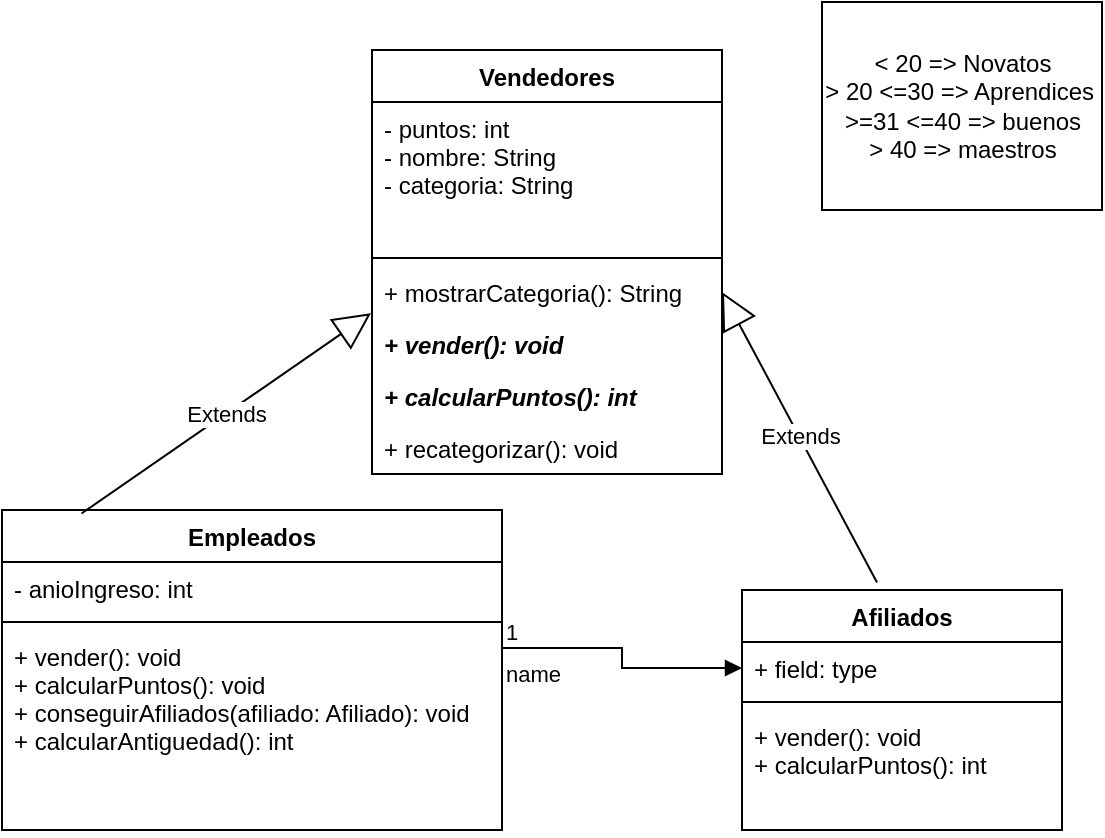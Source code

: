 <mxfile version="18.0.6" type="device"><diagram id="YDd6bobJpnoV0DSyQ_my" name="Page-1"><mxGraphModel dx="1487" dy="677" grid="1" gridSize="10" guides="1" tooltips="1" connect="1" arrows="1" fold="1" page="1" pageScale="1" pageWidth="850" pageHeight="1100" math="0" shadow="0"><root><mxCell id="0"/><mxCell id="1" parent="0"/><mxCell id="X76gmylDKeT1QsuVhjyI-1" value="Vendedores" style="swimlane;fontStyle=1;align=center;verticalAlign=top;childLayout=stackLayout;horizontal=1;startSize=26;horizontalStack=0;resizeParent=1;resizeParentMax=0;resizeLast=0;collapsible=1;marginBottom=0;" parent="1" vertex="1"><mxGeometry x="265" y="70" width="175" height="212" as="geometry"/></mxCell><mxCell id="X76gmylDKeT1QsuVhjyI-2" value="- puntos: int&#10;- nombre: String&#10;- categoria: String&#10;" style="text;strokeColor=none;fillColor=none;align=left;verticalAlign=top;spacingLeft=4;spacingRight=4;overflow=hidden;rotatable=0;points=[[0,0.5],[1,0.5]];portConstraint=eastwest;" parent="X76gmylDKeT1QsuVhjyI-1" vertex="1"><mxGeometry y="26" width="175" height="74" as="geometry"/></mxCell><mxCell id="X76gmylDKeT1QsuVhjyI-3" value="" style="line;strokeWidth=1;fillColor=none;align=left;verticalAlign=middle;spacingTop=-1;spacingLeft=3;spacingRight=3;rotatable=0;labelPosition=right;points=[];portConstraint=eastwest;" parent="X76gmylDKeT1QsuVhjyI-1" vertex="1"><mxGeometry y="100" width="175" height="8" as="geometry"/></mxCell><mxCell id="X76gmylDKeT1QsuVhjyI-4" value="+ mostrarCategoria(): String" style="text;strokeColor=none;fillColor=none;align=left;verticalAlign=top;spacingLeft=4;spacingRight=4;overflow=hidden;rotatable=0;points=[[0,0.5],[1,0.5]];portConstraint=eastwest;" parent="X76gmylDKeT1QsuVhjyI-1" vertex="1"><mxGeometry y="108" width="175" height="26" as="geometry"/></mxCell><mxCell id="X76gmylDKeT1QsuVhjyI-14" value="+ vender(): void" style="text;strokeColor=none;fillColor=none;align=left;verticalAlign=top;spacingLeft=4;spacingRight=4;overflow=hidden;rotatable=0;points=[[0,0.5],[1,0.5]];portConstraint=eastwest;fontStyle=3" parent="X76gmylDKeT1QsuVhjyI-1" vertex="1"><mxGeometry y="134" width="175" height="26" as="geometry"/></mxCell><mxCell id="X76gmylDKeT1QsuVhjyI-17" value="+ calcularPuntos(): int" style="text;strokeColor=none;fillColor=none;align=left;verticalAlign=top;spacingLeft=4;spacingRight=4;overflow=hidden;rotatable=0;points=[[0,0.5],[1,0.5]];portConstraint=eastwest;fontStyle=3" parent="X76gmylDKeT1QsuVhjyI-1" vertex="1"><mxGeometry y="160" width="175" height="26" as="geometry"/></mxCell><mxCell id="X76gmylDKeT1QsuVhjyI-30" value="+ recategorizar(): void" style="text;strokeColor=none;fillColor=none;align=left;verticalAlign=top;spacingLeft=4;spacingRight=4;overflow=hidden;rotatable=0;points=[[0,0.5],[1,0.5]];portConstraint=eastwest;fontStyle=0" parent="X76gmylDKeT1QsuVhjyI-1" vertex="1"><mxGeometry y="186" width="175" height="26" as="geometry"/></mxCell><mxCell id="X76gmylDKeT1QsuVhjyI-5" value="Empleados" style="swimlane;fontStyle=1;align=center;verticalAlign=top;childLayout=stackLayout;horizontal=1;startSize=26;horizontalStack=0;resizeParent=1;resizeParentMax=0;resizeLast=0;collapsible=1;marginBottom=0;" parent="1" vertex="1"><mxGeometry x="80" y="300" width="250" height="160" as="geometry"/></mxCell><mxCell id="X76gmylDKeT1QsuVhjyI-6" value="- anioIngreso: int" style="text;strokeColor=none;fillColor=none;align=left;verticalAlign=top;spacingLeft=4;spacingRight=4;overflow=hidden;rotatable=0;points=[[0,0.5],[1,0.5]];portConstraint=eastwest;" parent="X76gmylDKeT1QsuVhjyI-5" vertex="1"><mxGeometry y="26" width="250" height="26" as="geometry"/></mxCell><mxCell id="X76gmylDKeT1QsuVhjyI-7" value="" style="line;strokeWidth=1;fillColor=none;align=left;verticalAlign=middle;spacingTop=-1;spacingLeft=3;spacingRight=3;rotatable=0;labelPosition=right;points=[];portConstraint=eastwest;" parent="X76gmylDKeT1QsuVhjyI-5" vertex="1"><mxGeometry y="52" width="250" height="8" as="geometry"/></mxCell><mxCell id="X76gmylDKeT1QsuVhjyI-8" value="+ vender(): void&#10;+ calcularPuntos(): void&#10;+ conseguirAfiliados(afiliado: Afiliado): void&#10;+ calcularAntiguedad(): int" style="text;strokeColor=none;fillColor=none;align=left;verticalAlign=top;spacingLeft=4;spacingRight=4;overflow=hidden;rotatable=0;points=[[0,0.5],[1,0.5]];portConstraint=eastwest;" parent="X76gmylDKeT1QsuVhjyI-5" vertex="1"><mxGeometry y="60" width="250" height="100" as="geometry"/></mxCell><mxCell id="X76gmylDKeT1QsuVhjyI-9" value="Afiliados" style="swimlane;fontStyle=1;align=center;verticalAlign=top;childLayout=stackLayout;horizontal=1;startSize=26;horizontalStack=0;resizeParent=1;resizeParentMax=0;resizeLast=0;collapsible=1;marginBottom=0;" parent="1" vertex="1"><mxGeometry x="450" y="340" width="160" height="120" as="geometry"/></mxCell><mxCell id="X76gmylDKeT1QsuVhjyI-10" value="+ field: type" style="text;strokeColor=none;fillColor=none;align=left;verticalAlign=top;spacingLeft=4;spacingRight=4;overflow=hidden;rotatable=0;points=[[0,0.5],[1,0.5]];portConstraint=eastwest;" parent="X76gmylDKeT1QsuVhjyI-9" vertex="1"><mxGeometry y="26" width="160" height="26" as="geometry"/></mxCell><mxCell id="X76gmylDKeT1QsuVhjyI-11" value="" style="line;strokeWidth=1;fillColor=none;align=left;verticalAlign=middle;spacingTop=-1;spacingLeft=3;spacingRight=3;rotatable=0;labelPosition=right;points=[];portConstraint=eastwest;" parent="X76gmylDKeT1QsuVhjyI-9" vertex="1"><mxGeometry y="52" width="160" height="8" as="geometry"/></mxCell><mxCell id="X76gmylDKeT1QsuVhjyI-12" value="+ vender(): void&#10;+ calcularPuntos(): int" style="text;strokeColor=none;fillColor=none;align=left;verticalAlign=top;spacingLeft=4;spacingRight=4;overflow=hidden;rotatable=0;points=[[0,0.5],[1,0.5]];portConstraint=eastwest;" parent="X76gmylDKeT1QsuVhjyI-9" vertex="1"><mxGeometry y="60" width="160" height="60" as="geometry"/></mxCell><mxCell id="X76gmylDKeT1QsuVhjyI-15" value="Extends" style="endArrow=block;endSize=16;endFill=0;html=1;rounded=0;entryX=-0.003;entryY=-0.091;entryDx=0;entryDy=0;entryPerimeter=0;exitX=0.159;exitY=0.011;exitDx=0;exitDy=0;exitPerimeter=0;" parent="1" source="X76gmylDKeT1QsuVhjyI-5" target="X76gmylDKeT1QsuVhjyI-14" edge="1"><mxGeometry width="160" relative="1" as="geometry"><mxPoint x="70" y="260" as="sourcePoint"/><mxPoint x="230" y="260" as="targetPoint"/></mxGeometry></mxCell><mxCell id="X76gmylDKeT1QsuVhjyI-16" value="Extends" style="endArrow=block;endSize=16;endFill=0;html=1;rounded=0;entryX=1;entryY=0.5;entryDx=0;entryDy=0;exitX=0.422;exitY=-0.031;exitDx=0;exitDy=0;exitPerimeter=0;" parent="1" source="X76gmylDKeT1QsuVhjyI-9" target="X76gmylDKeT1QsuVhjyI-4" edge="1"><mxGeometry width="160" relative="1" as="geometry"><mxPoint x="470.0" y="299.996" as="sourcePoint"/><mxPoint x="569.035" y="212.684" as="targetPoint"/></mxGeometry></mxCell><mxCell id="X76gmylDKeT1QsuVhjyI-33" value="name" style="endArrow=block;endFill=1;html=1;edgeStyle=orthogonalEdgeStyle;align=left;verticalAlign=top;rounded=0;entryX=0;entryY=0.5;entryDx=0;entryDy=0;exitX=1.001;exitY=0.09;exitDx=0;exitDy=0;exitPerimeter=0;" parent="1" source="X76gmylDKeT1QsuVhjyI-8" target="X76gmylDKeT1QsuVhjyI-10" edge="1"><mxGeometry x="-1" relative="1" as="geometry"><mxPoint x="240" y="340" as="sourcePoint"/><mxPoint x="400" y="340" as="targetPoint"/></mxGeometry></mxCell><mxCell id="X76gmylDKeT1QsuVhjyI-34" value="1" style="edgeLabel;resizable=0;html=1;align=left;verticalAlign=bottom;" parent="X76gmylDKeT1QsuVhjyI-33" connectable="0" vertex="1"><mxGeometry x="-1" relative="1" as="geometry"/></mxCell><mxCell id="X76gmylDKeT1QsuVhjyI-35" value="&amp;lt; 20 =&amp;gt; Novatos&lt;br&gt;&amp;gt; 20 &amp;lt;=30 =&amp;gt; Aprendices&amp;nbsp;&lt;br&gt;&amp;gt;=31 &amp;lt;=40 =&amp;gt; buenos&lt;br&gt;&amp;gt; 40 =&amp;gt; maestros" style="html=1;" parent="1" vertex="1"><mxGeometry x="490" y="46" width="140" height="104" as="geometry"/></mxCell></root></mxGraphModel></diagram></mxfile>